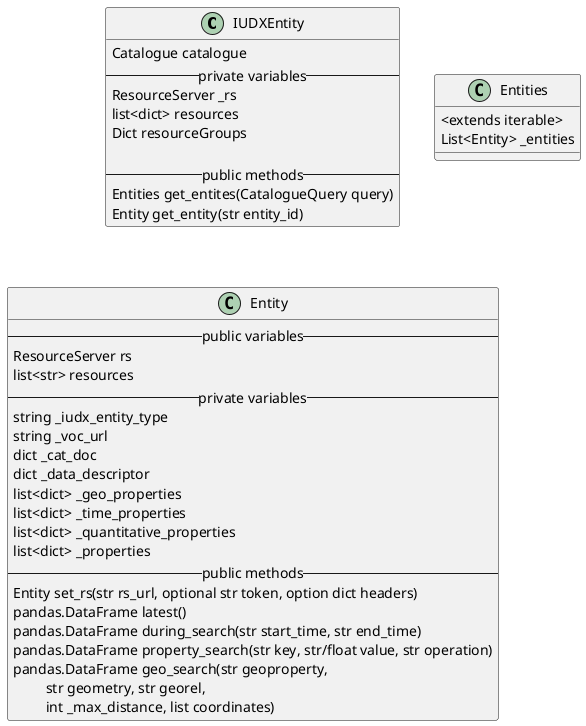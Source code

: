 @startuml
class IUDXEntity  {
  Catalogue catalogue
  -- private variables --
  ResourceServer _rs
  list<dict> resources
  Dict resourceGroups

  -- public methods --
  Entities get_entites(CatalogueQuery query)
  Entity get_entity(str entity_id)
}


class Entities {
    <extends iterable>
    List<Entity> _entities
}


class Entity {
    -- public variables --
    ResourceServer rs
    list<str> resources
    -- private variables --
    string _iudx_entity_type
    string _voc_url
    dict _cat_doc
    dict _data_descriptor
    list<dict> _geo_properties
    list<dict> _time_properties
    list<dict> _quantitative_properties
    list<dict> _properties
    -- public methods --
    Entity set_rs(str rs_url, optional str token, option dict headers)
    pandas.DataFrame latest()
    pandas.DataFrame during_search(str start_time, str end_time)
    pandas.DataFrame property_search(str key, str/float value, str operation)
    pandas.DataFrame geo_search(str geoproperty,
        \t str geometry, str georel, 
        \t int _max_distance, list coordinates)
}
@enduml
